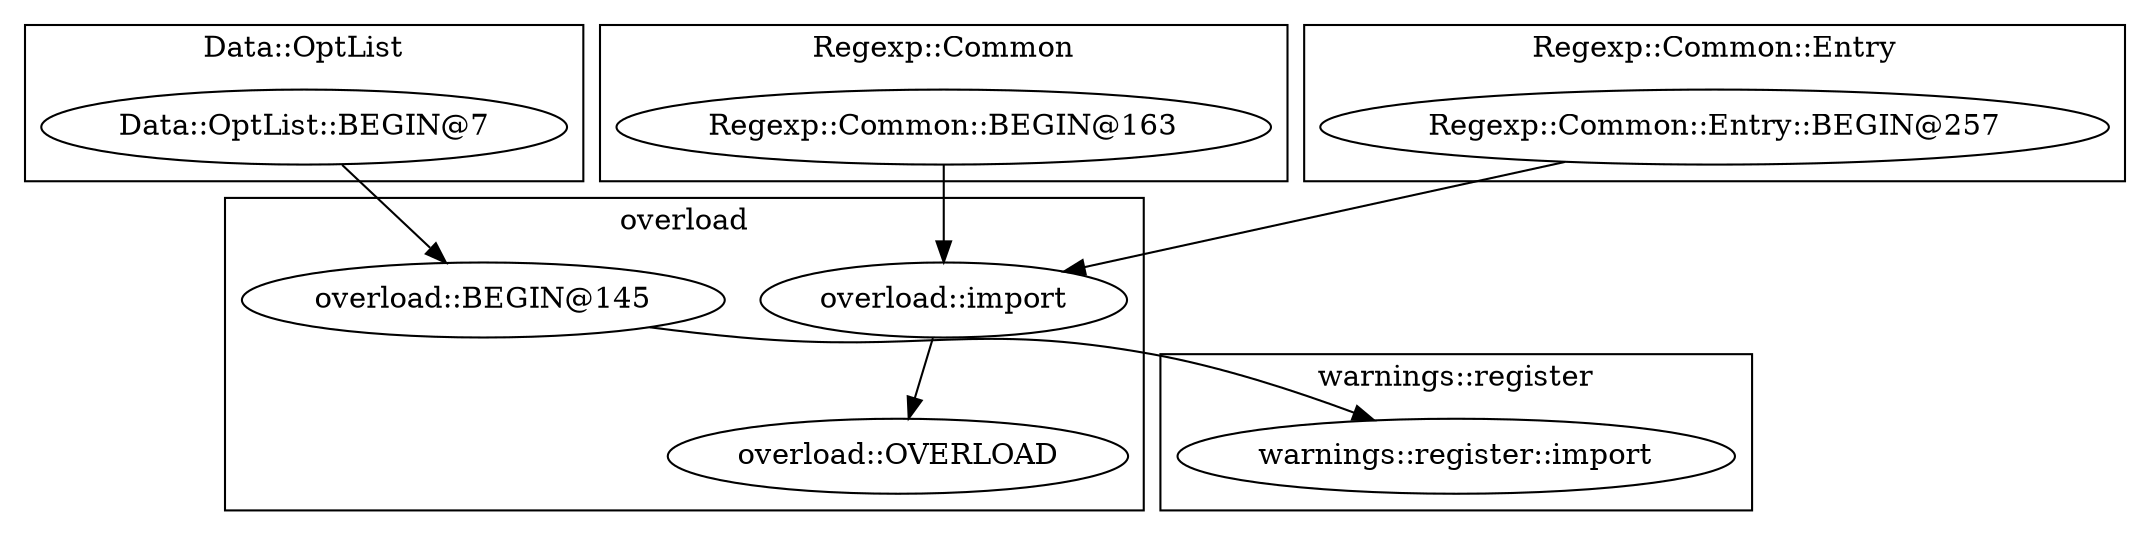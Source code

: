 digraph {
graph [overlap=false]
subgraph cluster_overload {
	label="overload";
	"overload::OVERLOAD";
	"overload::BEGIN@145";
	"overload::import";
}
subgraph cluster_Data_OptList {
	label="Data::OptList";
	"Data::OptList::BEGIN@7";
}
subgraph cluster_Regexp_Common {
	label="Regexp::Common";
	"Regexp::Common::BEGIN@163";
}
subgraph cluster_warnings_register {
	label="warnings::register";
	"warnings::register::import";
}
subgraph cluster_Regexp_Common_Entry {
	label="Regexp::Common::Entry";
	"Regexp::Common::Entry::BEGIN@257";
}
"overload::import" -> "overload::OVERLOAD";
"Regexp::Common::BEGIN@163" -> "overload::import";
"Regexp::Common::Entry::BEGIN@257" -> "overload::import";
"Data::OptList::BEGIN@7" -> "overload::BEGIN@145";
"overload::BEGIN@145" -> "warnings::register::import";
}
